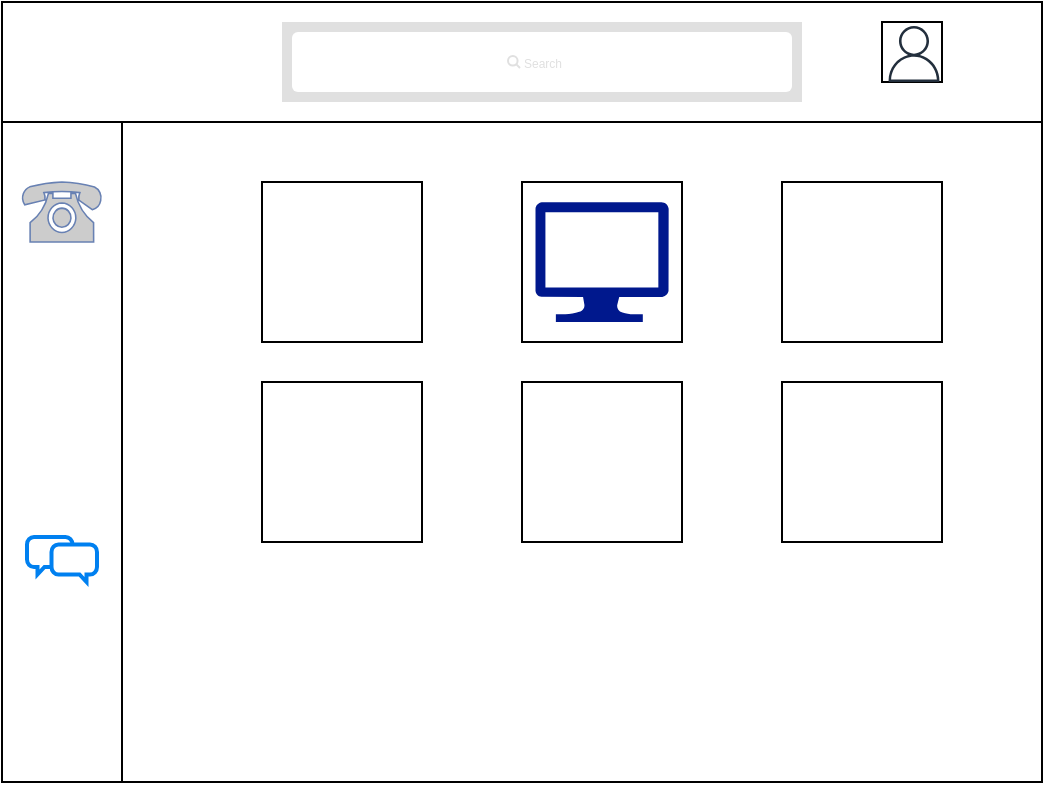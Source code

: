 <mxfile version="17.2.4" type="github">
  <diagram id="IlGLftOpRdCaFG9BucMV" name="Page-1">
    <mxGraphModel dx="997" dy="540" grid="1" gridSize="10" guides="1" tooltips="1" connect="1" arrows="1" fold="1" page="1" pageScale="1" pageWidth="827" pageHeight="1169" math="0" shadow="0">
      <root>
        <mxCell id="0" />
        <mxCell id="uQy0YrSj32MQDyuvrDkm-13" value="Untitled Layer" parent="0" />
        <mxCell id="uQy0YrSj32MQDyuvrDkm-14" value="" style="rounded=0;whiteSpace=wrap;html=1;" vertex="1" parent="uQy0YrSj32MQDyuvrDkm-13">
          <mxGeometry x="160" y="100" width="390" height="60" as="geometry" />
        </mxCell>
        <mxCell id="uQy0YrSj32MQDyuvrDkm-15" value="" style="rounded=0;whiteSpace=wrap;html=1;" vertex="1" parent="uQy0YrSj32MQDyuvrDkm-13">
          <mxGeometry x="160" y="160" width="30" height="330" as="geometry" />
        </mxCell>
        <mxCell id="uQy0YrSj32MQDyuvrDkm-16" value="" style="rounded=0;whiteSpace=wrap;html=1;" vertex="1" parent="uQy0YrSj32MQDyuvrDkm-13">
          <mxGeometry x="190" y="160" width="80" height="330" as="geometry" />
        </mxCell>
        <mxCell id="uQy0YrSj32MQDyuvrDkm-17" value="" style="whiteSpace=wrap;html=1;aspect=fixed;" vertex="1" parent="uQy0YrSj32MQDyuvrDkm-13">
          <mxGeometry x="290" y="190" width="80" height="80" as="geometry" />
        </mxCell>
        <mxCell id="uQy0YrSj32MQDyuvrDkm-18" value="" style="whiteSpace=wrap;html=1;aspect=fixed;" vertex="1" parent="uQy0YrSj32MQDyuvrDkm-13">
          <mxGeometry x="400" y="190" width="80" height="80" as="geometry" />
        </mxCell>
        <mxCell id="uQy0YrSj32MQDyuvrDkm-19" value="" style="whiteSpace=wrap;html=1;aspect=fixed;" vertex="1" parent="uQy0YrSj32MQDyuvrDkm-13">
          <mxGeometry x="290" y="285" width="80" height="80" as="geometry" />
        </mxCell>
        <mxCell id="uQy0YrSj32MQDyuvrDkm-20" value="" style="whiteSpace=wrap;html=1;aspect=fixed;" vertex="1" parent="uQy0YrSj32MQDyuvrDkm-13">
          <mxGeometry x="400" y="285" width="80" height="80" as="geometry" />
        </mxCell>
        <mxCell id="uQy0YrSj32MQDyuvrDkm-21" value="" style="rounded=0;whiteSpace=wrap;html=1;" vertex="1" parent="uQy0YrSj32MQDyuvrDkm-13">
          <mxGeometry x="160" y="100" width="520" height="390" as="geometry" />
        </mxCell>
        <mxCell id="uQy0YrSj32MQDyuvrDkm-22" value="" style="whiteSpace=wrap;html=1;aspect=fixed;" vertex="1" parent="uQy0YrSj32MQDyuvrDkm-13">
          <mxGeometry x="550" y="190" width="80" height="80" as="geometry" />
        </mxCell>
        <mxCell id="uQy0YrSj32MQDyuvrDkm-26" value="" style="whiteSpace=wrap;html=1;aspect=fixed;" vertex="1" parent="uQy0YrSj32MQDyuvrDkm-13">
          <mxGeometry x="550" y="290" width="80" height="80" as="geometry" />
        </mxCell>
        <mxCell id="1" parent="0" />
        <mxCell id="uQy0YrSj32MQDyuvrDkm-2" value="" style="rounded=0;whiteSpace=wrap;html=1;" vertex="1" parent="1">
          <mxGeometry x="160" y="100" width="520" height="60" as="geometry" />
        </mxCell>
        <mxCell id="uQy0YrSj32MQDyuvrDkm-3" value="" style="rounded=0;whiteSpace=wrap;html=1;" vertex="1" parent="1">
          <mxGeometry x="160" y="160" width="60" height="330" as="geometry" />
        </mxCell>
        <mxCell id="uQy0YrSj32MQDyuvrDkm-7" value="" style="whiteSpace=wrap;html=1;aspect=fixed;" vertex="1" parent="1">
          <mxGeometry x="290" y="190" width="80" height="80" as="geometry" />
        </mxCell>
        <mxCell id="uQy0YrSj32MQDyuvrDkm-8" value="" style="whiteSpace=wrap;html=1;aspect=fixed;" vertex="1" parent="1">
          <mxGeometry x="420" y="190" width="80" height="80" as="geometry" />
        </mxCell>
        <mxCell id="uQy0YrSj32MQDyuvrDkm-9" value="" style="whiteSpace=wrap;html=1;aspect=fixed;" vertex="1" parent="1">
          <mxGeometry x="290" y="290" width="80" height="80" as="geometry" />
        </mxCell>
        <mxCell id="uQy0YrSj32MQDyuvrDkm-10" value="" style="whiteSpace=wrap;html=1;aspect=fixed;" vertex="1" parent="1">
          <mxGeometry x="420" y="290" width="80" height="80" as="geometry" />
        </mxCell>
        <mxCell id="uQy0YrSj32MQDyuvrDkm-28" value="" style="rounded=0;whiteSpace=wrap;html=1;" vertex="1" parent="1">
          <mxGeometry x="600" y="110" width="30" height="30" as="geometry" />
        </mxCell>
        <mxCell id="uQy0YrSj32MQDyuvrDkm-32" value="" style="sketch=0;outlineConnect=0;fontColor=#232F3E;gradientColor=none;fillColor=#232F3D;strokeColor=none;dashed=0;verticalLabelPosition=bottom;verticalAlign=top;align=center;html=1;fontSize=12;fontStyle=0;aspect=fixed;pointerEvents=1;shape=mxgraph.aws4.user;" vertex="1" parent="1">
          <mxGeometry x="602" y="112" width="28" height="28" as="geometry" />
        </mxCell>
        <mxCell id="uQy0YrSj32MQDyuvrDkm-33" value="" style="fontColor=#0066CC;verticalAlign=top;verticalLabelPosition=bottom;labelPosition=center;align=center;html=1;outlineConnect=0;fillColor=#CCCCCC;strokeColor=#6881B3;gradientColor=none;gradientDirection=north;strokeWidth=2;shape=mxgraph.networks.phone_1;" vertex="1" parent="1">
          <mxGeometry x="170" y="190" width="40" height="30" as="geometry" />
        </mxCell>
        <mxCell id="uQy0YrSj32MQDyuvrDkm-34" value="" style="shape=image;html=1;verticalAlign=top;verticalLabelPosition=bottom;labelBackgroundColor=#ffffff;imageAspect=0;aspect=fixed;image=https://cdn0.iconfinder.com/data/icons/education-1006/32/backpack_bag_school_travel_rucksack_luggage_schoolbag_baggage_backpacker_traveler-128.png" vertex="1" parent="1">
          <mxGeometry x="172.5" y="240" width="40" height="40" as="geometry" />
        </mxCell>
        <mxCell id="uQy0YrSj32MQDyuvrDkm-35" value="" style="shape=image;html=1;verticalAlign=top;verticalLabelPosition=bottom;labelBackgroundColor=#ffffff;imageAspect=0;aspect=fixed;image=https://cdn1.iconfinder.com/data/icons/birthday-58/32/Icon-Extra-04-128.png" vertex="1" parent="1">
          <mxGeometry x="172.5" y="300" width="40" height="40" as="geometry" />
        </mxCell>
        <mxCell id="uQy0YrSj32MQDyuvrDkm-36" value="" style="html=1;verticalLabelPosition=bottom;align=center;labelBackgroundColor=#ffffff;verticalAlign=top;strokeWidth=2;strokeColor=#0080F0;shadow=0;dashed=0;shape=mxgraph.ios7.icons.chat;" vertex="1" parent="1">
          <mxGeometry x="172.5" y="367.5" width="35" height="22.5" as="geometry" />
        </mxCell>
        <mxCell id="uQy0YrSj32MQDyuvrDkm-37" value="" style="shape=image;html=1;verticalAlign=top;verticalLabelPosition=bottom;labelBackgroundColor=#ffffff;imageAspect=0;aspect=fixed;image=https://cdn4.iconfinder.com/data/icons/sports-outline-24-px/24/Fast_footwear_forward_runner_shoe_speed_-128.png" vertex="1" parent="1">
          <mxGeometry x="300" y="200" width="60" height="60" as="geometry" />
        </mxCell>
        <mxCell id="uQy0YrSj32MQDyuvrDkm-38" value="" style="shape=image;html=1;verticalAlign=top;verticalLabelPosition=bottom;labelBackgroundColor=#ffffff;imageAspect=0;aspect=fixed;image=https://cdn1.iconfinder.com/data/icons/unicons-line-vol-1/24/calculator-128.png" vertex="1" parent="1">
          <mxGeometry x="292.5" y="292.5" width="75" height="75" as="geometry" />
        </mxCell>
        <mxCell id="uQy0YrSj32MQDyuvrDkm-39" value="" style="sketch=0;aspect=fixed;pointerEvents=1;shadow=0;dashed=0;html=1;strokeColor=none;labelPosition=center;verticalLabelPosition=bottom;verticalAlign=top;align=center;fillColor=#00188D;shape=mxgraph.azure.computer" vertex="1" parent="1">
          <mxGeometry x="426.66" y="200" width="66.67" height="60" as="geometry" />
        </mxCell>
        <mxCell id="uQy0YrSj32MQDyuvrDkm-41" value="" style="shape=rect;fillColor=#e0e0e0;strokeColor=none;" vertex="1" parent="1">
          <mxGeometry x="300" y="110" width="260" height="40" as="geometry" />
        </mxCell>
        <mxCell id="uQy0YrSj32MQDyuvrDkm-42" value="" style="html=1;strokeWidth=1;shadow=0;dashed=0;shape=mxgraph.ios7ui.marginRect;rx=3;ry=3;rectMargin=5;strokeColor=none;" vertex="1" parent="uQy0YrSj32MQDyuvrDkm-41">
          <mxGeometry width="260" height="40" as="geometry" />
        </mxCell>
        <mxCell id="uQy0YrSj32MQDyuvrDkm-43" value="Search" style="shape=mxgraph.ios7.icons.looking_glass;strokeColor=#e0e0e0;fillColor=none;fontColor=#e0e0e0;labelPosition=right;verticalLabelPosition=middle;align=left;verticalAlign=middle;fontSize=6;fontStyle=0;spacingTop=2;sketch=0;" vertex="1" parent="uQy0YrSj32MQDyuvrDkm-41">
          <mxGeometry x="0.5" y="0.5" width="6" height="6" relative="1" as="geometry">
            <mxPoint x="-17" y="-3" as="offset" />
          </mxGeometry>
        </mxCell>
      </root>
    </mxGraphModel>
  </diagram>
</mxfile>
